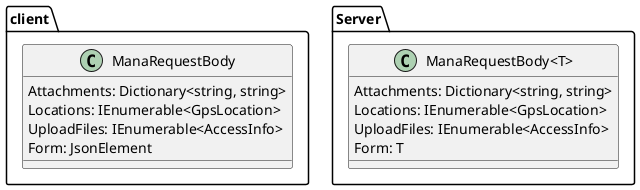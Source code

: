 @startuml
package client {
    class ManaRequestBody{
        Attachments: Dictionary<string, string>
        Locations: IEnumerable<GpsLocation>
        UploadFiles: IEnumerable<AccessInfo>
        Form: JsonElement
    }
}

package Server {
    class "ManaRequestBody<T>" {
        Attachments: Dictionary<string, string>
        Locations: IEnumerable<GpsLocation>
        UploadFiles: IEnumerable<AccessInfo>
        Form: T
    }
}
@enduml